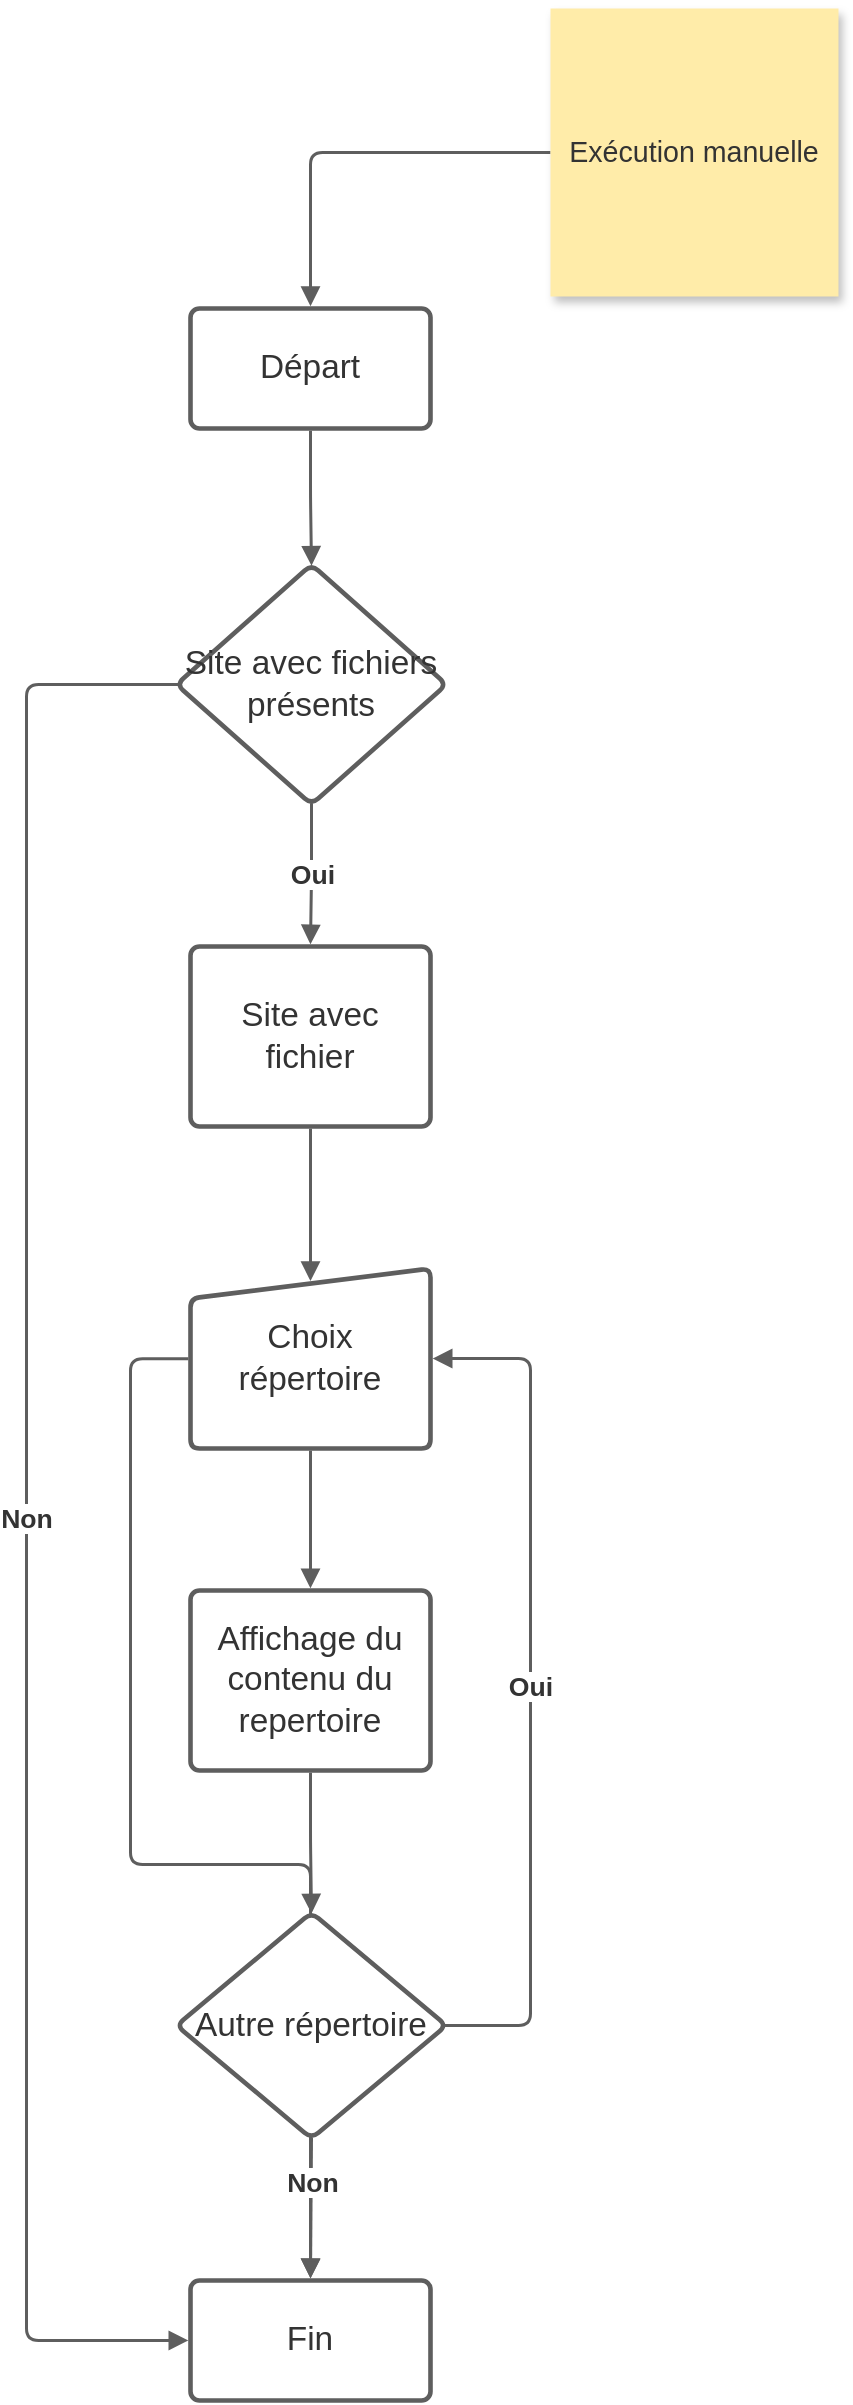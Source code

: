 <mxfile version="21.6.1" type="github">
  <diagram name="Page-1" id="yKXJt1-yKZrtKnPpcSr4">
    <mxGraphModel dx="794" dy="1133" grid="1" gridSize="10" guides="1" tooltips="1" connect="1" arrows="1" fold="1" page="1" pageScale="1" pageWidth="827" pageHeight="1169" math="0" shadow="0">
      <root>
        <mxCell id="0" />
        <mxCell id="1" parent="0" />
        <mxCell id="a4nmMdMJ64nFMSKrA753-3" value="Départ" style="html=1;overflow=block;blockSpacing=1;whiteSpace=wrap;fontSize=16.7;fontColor=#333333;align=center;spacing=3.8;strokeColor=#5e5e5e;strokeOpacity=100;rounded=1;absoluteArcSize=1;arcSize=9;strokeWidth=2.3;lucidId=jf_~ENNJLpJF;" vertex="1" parent="1">
          <mxGeometry x="450" y="210" width="120" height="60" as="geometry" />
        </mxCell>
        <mxCell id="a4nmMdMJ64nFMSKrA753-4" value="Fin" style="html=1;overflow=block;blockSpacing=1;whiteSpace=wrap;fontSize=16.7;fontColor=#333333;align=center;spacing=3.8;strokeColor=#5e5e5e;strokeOpacity=100;rounded=1;absoluteArcSize=1;arcSize=9;strokeWidth=2.3;lucidId=Bf_~R7ApY_z_;" vertex="1" parent="1">
          <mxGeometry x="450" y="1196" width="120" height="60" as="geometry" />
        </mxCell>
        <mxCell id="a4nmMdMJ64nFMSKrA753-6" value="" style="html=1;jettySize=18;whiteSpace=wrap;fontSize=13;strokeColor=#5E5E5E;strokeWidth=1.5;rounded=1;arcSize=12;edgeStyle=orthogonalEdgeStyle;startArrow=none;endArrow=block;endFill=1;entryX=0.5;entryY=-0.019;entryPerimeter=0;lucidId=Rf_~X~6D8Y5-;exitX=0;exitY=0.5;exitDx=0;exitDy=0;" edge="1" parent="1" source="a4nmMdMJ64nFMSKrA753-25" target="a4nmMdMJ64nFMSKrA753-3">
          <mxGeometry width="100" height="100" relative="1" as="geometry">
            <Array as="points" />
            <mxPoint x="590" y="130" as="sourcePoint" />
          </mxGeometry>
        </mxCell>
        <mxCell id="a4nmMdMJ64nFMSKrA753-7" value="Site avec fichier" style="html=1;overflow=block;blockSpacing=1;whiteSpace=wrap;fontSize=16.7;fontColor=#333333;align=center;spacing=9;strokeColor=#5e5e5e;strokeOpacity=100;rounded=1;absoluteArcSize=1;arcSize=9;strokeWidth=2.3;lucidId=Xf_~uhoEr5aA;" vertex="1" parent="1">
          <mxGeometry x="450" y="529" width="120" height="90" as="geometry" />
        </mxCell>
        <mxCell id="a4nmMdMJ64nFMSKrA753-8" value="Site avec fichiers présents" style="html=1;overflow=block;blockSpacing=1;whiteSpace=wrap;rhombus;fontSize=16.7;fontColor=#333333;align=center;spacing=3.8;strokeColor=#5e5e5e;strokeOpacity=100;rounded=1;absoluteArcSize=1;arcSize=9;strokeWidth=2.3;lucidId=1h_~qBykaPww;" vertex="1" parent="1">
          <mxGeometry x="443" y="338" width="135" height="120" as="geometry" />
        </mxCell>
        <mxCell id="a4nmMdMJ64nFMSKrA753-9" value="" style="html=1;jettySize=18;whiteSpace=wrap;fontSize=13;strokeColor=#5E5E5E;strokeWidth=1.5;rounded=1;arcSize=12;edgeStyle=orthogonalEdgeStyle;startArrow=none;endArrow=block;endFill=1;exitX=0.5;exitY=1.019;exitPerimeter=0;entryX=0.5;entryY=0.005;entryPerimeter=0;lucidId=3h_~nZpE4IoY;" edge="1" parent="1" source="a4nmMdMJ64nFMSKrA753-3" target="a4nmMdMJ64nFMSKrA753-8">
          <mxGeometry width="100" height="100" relative="1" as="geometry">
            <Array as="points" />
          </mxGeometry>
        </mxCell>
        <mxCell id="a4nmMdMJ64nFMSKrA753-10" value="" style="html=1;jettySize=18;whiteSpace=wrap;fontSize=13.3;fontColor=#333333;fontStyle=1;align=center;strokeColor=#5E5E5E;strokeWidth=1.5;rounded=1;arcSize=12;edgeStyle=orthogonalEdgeStyle;startArrow=none;endArrow=block;endFill=1;exitX=0.5;exitY=0.995;exitPerimeter=0;entryX=0.5;entryY=-0.012;entryPerimeter=0;lucidId=kp_~hW5s7d3r;" edge="1" parent="1" source="a4nmMdMJ64nFMSKrA753-8" target="a4nmMdMJ64nFMSKrA753-7">
          <mxGeometry width="100" height="100" relative="1" as="geometry">
            <Array as="points" />
          </mxGeometry>
        </mxCell>
        <mxCell id="a4nmMdMJ64nFMSKrA753-11" value="Oui" style="text;html=1;resizable=0;labelBackgroundColor=default;align=center;verticalAlign=middle;fontStyle=1;fontColor=#333333;fontSize=13.3;" vertex="1" parent="a4nmMdMJ64nFMSKrA753-10">
          <mxGeometry relative="1" as="geometry" />
        </mxCell>
        <mxCell id="a4nmMdMJ64nFMSKrA753-12" value="Choix répertoire" style="html=1;overflow=block;blockSpacing=1;whiteSpace=wrap;shape=manualInput;size=15;fontSize=16.7;fontColor=#333333;align=center;spacing=3.8;strokeColor=#5e5e5e;strokeOpacity=100;rounded=1;absoluteArcSize=1;arcSize=9;strokeWidth=2.3;lucidId=Zr_~zFizqX9H;" vertex="1" parent="1">
          <mxGeometry x="450" y="690" width="120" height="90" as="geometry" />
        </mxCell>
        <mxCell id="a4nmMdMJ64nFMSKrA753-13" value="" style="html=1;jettySize=18;whiteSpace=wrap;fontSize=13;strokeColor=#5E5E5E;strokeWidth=1.5;rounded=1;arcSize=12;edgeStyle=orthogonalEdgeStyle;startArrow=none;endArrow=block;endFill=1;exitX=0.5;exitY=1.012;exitPerimeter=0;entryX=0.5;entryY=0.07;entryPerimeter=0;lucidId=gs_~Orw1N5qp;" edge="1" parent="1" source="a4nmMdMJ64nFMSKrA753-7" target="a4nmMdMJ64nFMSKrA753-12">
          <mxGeometry width="100" height="100" relative="1" as="geometry">
            <Array as="points" />
          </mxGeometry>
        </mxCell>
        <mxCell id="a4nmMdMJ64nFMSKrA753-14" value="Affichage du contenu du repertoire" style="html=1;overflow=block;blockSpacing=1;whiteSpace=wrap;fontSize=16.7;fontColor=#333333;align=center;spacing=9;strokeColor=#5e5e5e;strokeOpacity=100;rounded=1;absoluteArcSize=1;arcSize=9;strokeWidth=2.3;lucidId=us_~E_GFHP_-;" vertex="1" parent="1">
          <mxGeometry x="450" y="851" width="120" height="90" as="geometry" />
        </mxCell>
        <mxCell id="a4nmMdMJ64nFMSKrA753-15" value="" style="html=1;jettySize=18;whiteSpace=wrap;fontSize=13;strokeColor=#5E5E5E;strokeWidth=1.5;rounded=1;arcSize=12;edgeStyle=orthogonalEdgeStyle;startArrow=none;endArrow=block;endFill=1;exitX=0.5;exitY=1.012;exitPerimeter=0;entryX=0.5;entryY=-0.012;entryPerimeter=0;lucidId=Cw_~1HuJb6gi;" edge="1" parent="1" source="a4nmMdMJ64nFMSKrA753-12" target="a4nmMdMJ64nFMSKrA753-14">
          <mxGeometry width="100" height="100" relative="1" as="geometry">
            <Array as="points" />
          </mxGeometry>
        </mxCell>
        <mxCell id="a4nmMdMJ64nFMSKrA753-16" value="" style="html=1;jettySize=18;whiteSpace=wrap;fontSize=13;strokeColor=#5E5E5E;strokeWidth=1.5;rounded=1;arcSize=12;edgeStyle=orthogonalEdgeStyle;startArrow=none;endArrow=block;endFill=1;exitX=-0.009;exitY=0.501;exitPerimeter=0;entryX=0.5;entryY=-0.019;entryPerimeter=0;lucidId=3w_~o64lkY.L;" edge="1" parent="1" source="a4nmMdMJ64nFMSKrA753-12" target="a4nmMdMJ64nFMSKrA753-4">
          <mxGeometry width="100" height="100" relative="1" as="geometry">
            <Array as="points">
              <mxPoint x="420" y="735" />
              <mxPoint x="420" y="988" />
              <mxPoint x="510" y="988" />
            </Array>
          </mxGeometry>
        </mxCell>
        <mxCell id="a4nmMdMJ64nFMSKrA753-17" value="Autre répertoire" style="html=1;overflow=block;blockSpacing=1;whiteSpace=wrap;rhombus;fontSize=16.7;fontColor=#333333;align=center;spacing=3.8;strokeColor=#5e5e5e;strokeOpacity=100;rounded=1;absoluteArcSize=1;arcSize=9;strokeWidth=2.3;lucidId=~w_~0iGnQ6Xz;" vertex="1" parent="1">
          <mxGeometry x="443" y="1012" width="135" height="113" as="geometry" />
        </mxCell>
        <mxCell id="a4nmMdMJ64nFMSKrA753-18" value="" style="html=1;jettySize=18;whiteSpace=wrap;fontSize=13.3;fontColor=#333333;fontStyle=1;align=center;strokeColor=#5E5E5E;strokeWidth=1.5;rounded=1;arcSize=12;edgeStyle=orthogonalEdgeStyle;startArrow=none;endArrow=block;endFill=1;exitX=0.993;exitY=0.5;exitPerimeter=0;entryX=1.009;entryY=0.5;entryPerimeter=0;lucidId=Sx_~kHPwdU8K;" edge="1" parent="1" source="a4nmMdMJ64nFMSKrA753-17" target="a4nmMdMJ64nFMSKrA753-12">
          <mxGeometry width="100" height="100" relative="1" as="geometry">
            <Array as="points">
              <mxPoint x="620" y="1069" />
              <mxPoint x="620" y="735" />
            </Array>
          </mxGeometry>
        </mxCell>
        <mxCell id="a4nmMdMJ64nFMSKrA753-19" value="Oui" style="text;html=1;resizable=0;labelBackgroundColor=default;align=center;verticalAlign=middle;fontStyle=1;fontColor=#333333;fontSize=13.3;" vertex="1" parent="a4nmMdMJ64nFMSKrA753-18">
          <mxGeometry relative="1" as="geometry" />
        </mxCell>
        <mxCell id="a4nmMdMJ64nFMSKrA753-20" value="" style="html=1;jettySize=18;whiteSpace=wrap;fontSize=13;strokeColor=#5E5E5E;strokeWidth=1.5;rounded=1;arcSize=12;edgeStyle=orthogonalEdgeStyle;startArrow=none;endArrow=block;endFill=1;exitX=0.5;exitY=1.012;exitPerimeter=0;entryX=0.5;entryY=0.004;entryPerimeter=0;lucidId=Vx_~N79dnMpK;" edge="1" parent="1" source="a4nmMdMJ64nFMSKrA753-14" target="a4nmMdMJ64nFMSKrA753-17">
          <mxGeometry width="100" height="100" relative="1" as="geometry">
            <Array as="points" />
          </mxGeometry>
        </mxCell>
        <mxCell id="a4nmMdMJ64nFMSKrA753-21" value="" style="html=1;jettySize=18;whiteSpace=wrap;fontSize=13.3;fontColor=#333333;fontStyle=1;align=center;strokeColor=#5E5E5E;strokeWidth=1.5;rounded=1;arcSize=12;edgeStyle=orthogonalEdgeStyle;startArrow=none;endArrow=block;endFill=1;exitX=0.5;exitY=0.996;exitPerimeter=0;lucidId=Yx_~yjpr_phs;" edge="1" parent="1" source="a4nmMdMJ64nFMSKrA753-17">
          <mxGeometry width="100" height="100" relative="1" as="geometry">
            <Array as="points" />
            <mxPoint x="510" y="1195" as="targetPoint" />
          </mxGeometry>
        </mxCell>
        <mxCell id="a4nmMdMJ64nFMSKrA753-22" value="Non" style="text;html=1;resizable=0;labelBackgroundColor=default;align=center;verticalAlign=middle;fontStyle=1;fontColor=#333333;fontSize=13.3;" vertex="1" parent="a4nmMdMJ64nFMSKrA753-21">
          <mxGeometry x="-0.36" relative="1" as="geometry" />
        </mxCell>
        <mxCell id="a4nmMdMJ64nFMSKrA753-23" value="" style="html=1;jettySize=18;whiteSpace=wrap;fontSize=13.3;fontColor=#333333;fontStyle=1;align=center;strokeColor=#5E5E5E;strokeWidth=1.5;rounded=1;arcSize=12;edgeStyle=orthogonalEdgeStyle;startArrow=none;endArrow=block;endFill=1;exitX=0.007;exitY=0.5;exitPerimeter=0;entryX=-0.009;entryY=0.5;entryPerimeter=0;lucidId=_x_~2wx20vVe;" edge="1" parent="1" source="a4nmMdMJ64nFMSKrA753-8" target="a4nmMdMJ64nFMSKrA753-4">
          <mxGeometry width="100" height="100" relative="1" as="geometry">
            <Array as="points">
              <mxPoint x="368" y="398" />
              <mxPoint x="368" y="1226" />
            </Array>
          </mxGeometry>
        </mxCell>
        <mxCell id="a4nmMdMJ64nFMSKrA753-24" value="Non" style="text;html=1;resizable=0;labelBackgroundColor=default;align=center;verticalAlign=middle;fontStyle=1;fontColor=#333333;fontSize=13.3;" vertex="1" parent="a4nmMdMJ64nFMSKrA753-23">
          <mxGeometry relative="1" as="geometry" />
        </mxCell>
        <mxCell id="a4nmMdMJ64nFMSKrA753-25" value="Exécution manuelle" style="html=1;overflow=block;blockSpacing=1;whiteSpace=wrap;fontSize=14.3;fontFamily=Arimo;fontColor=#333333;spacing=0;strokeColor=none;strokeOpacity=0;fillOpacity=100;shadow=1;fillColor=#FFECA9;strokeWidth=0;lucidId=koTxUPab049Cm;" vertex="1" parent="1">
          <mxGeometry x="630" y="60" width="144" height="144" as="geometry" />
        </mxCell>
      </root>
    </mxGraphModel>
  </diagram>
</mxfile>
